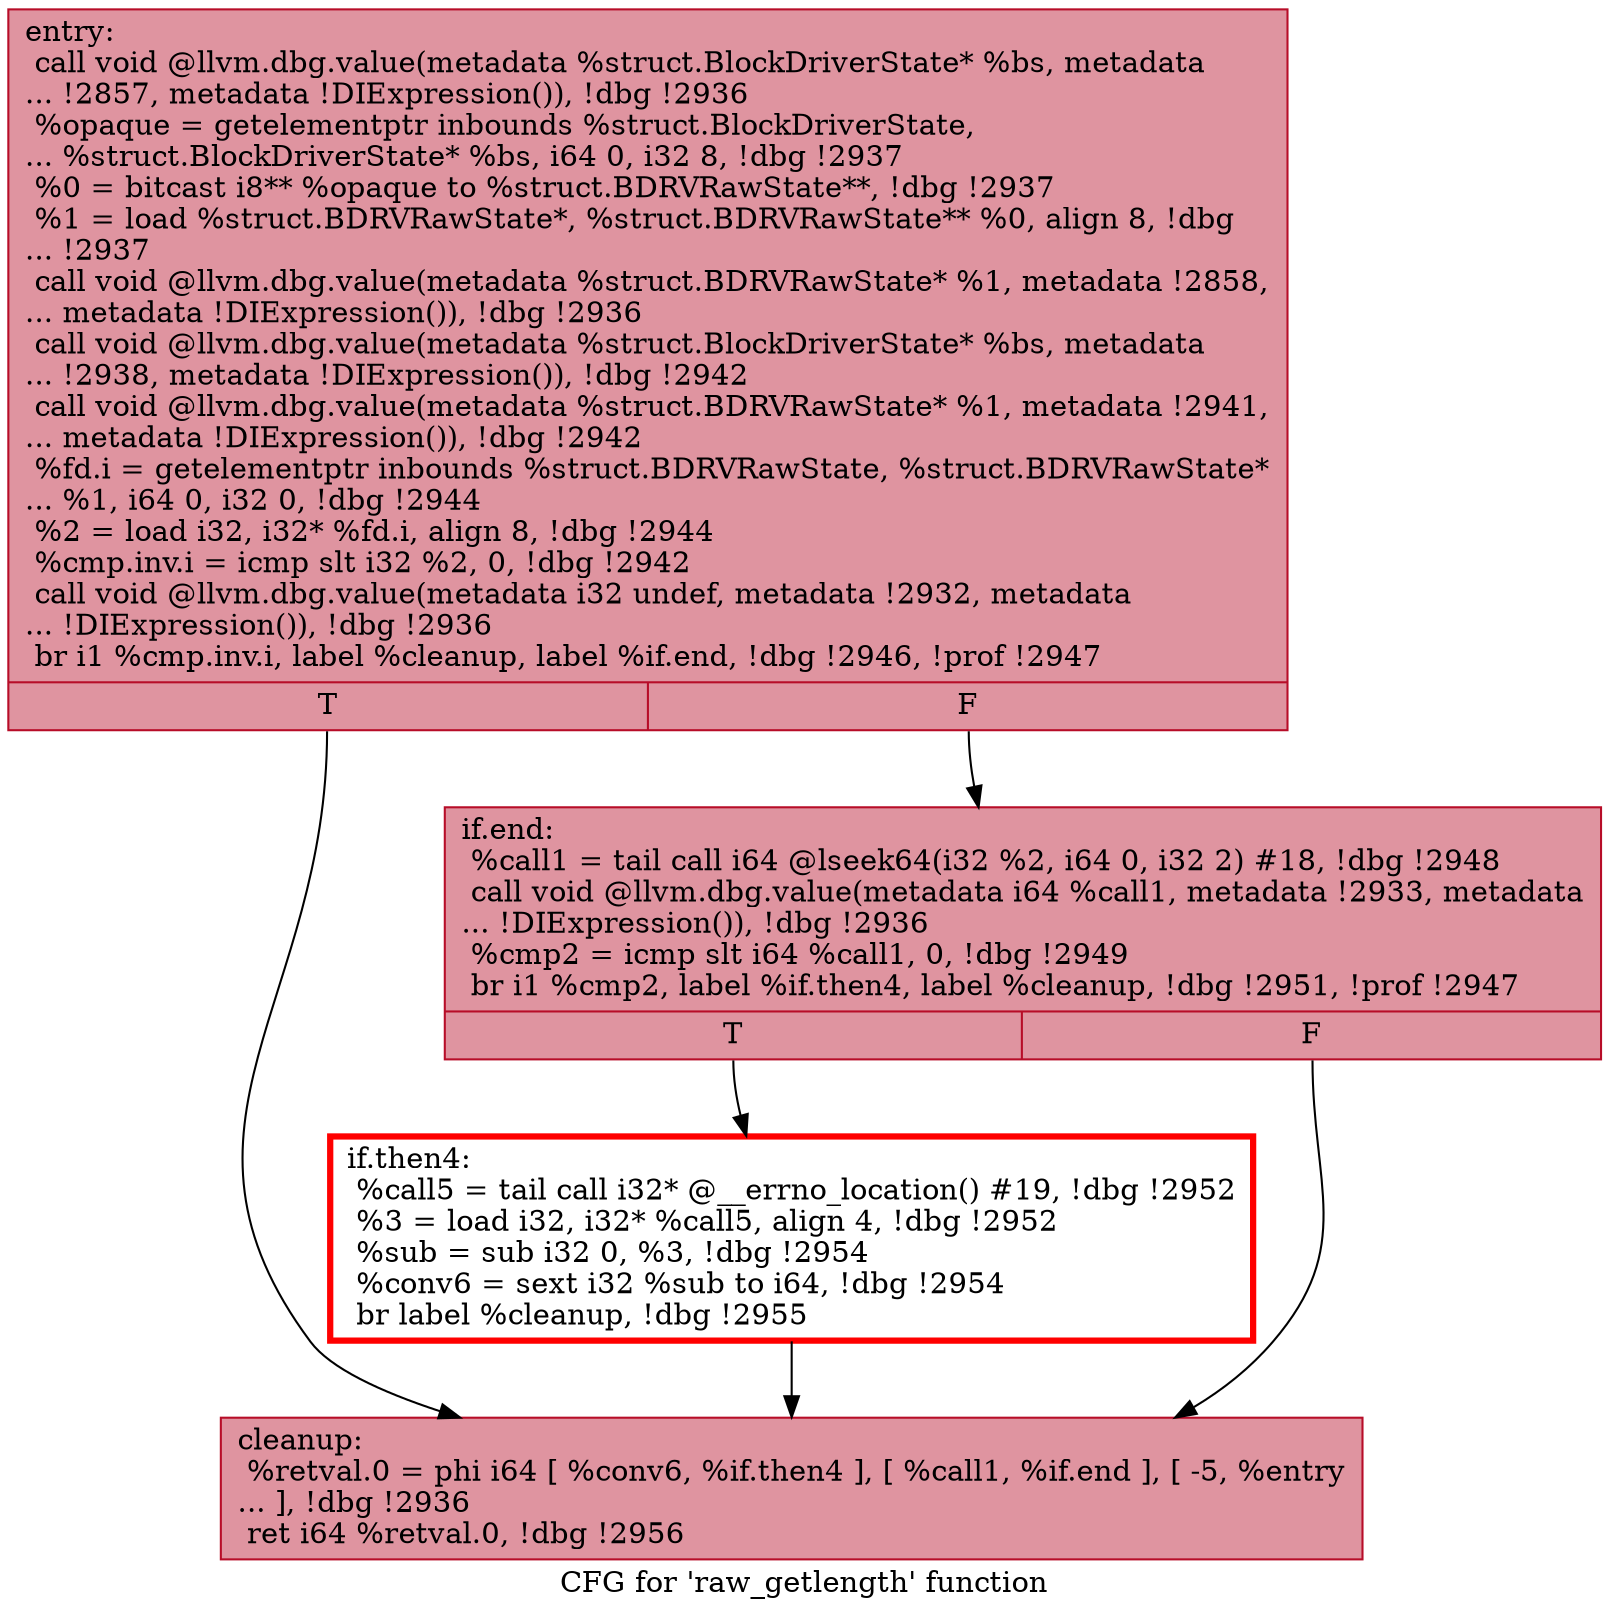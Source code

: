 digraph "CFG for 'raw_getlength' function" {
	label="CFG for 'raw_getlength' function";

	Node0x555823269250 [shape=record,color="#b70d28ff", style=filled, fillcolor="#b70d2870",label="{entry:\l  call void @llvm.dbg.value(metadata %struct.BlockDriverState* %bs, metadata\l... !2857, metadata !DIExpression()), !dbg !2936\l  %opaque = getelementptr inbounds %struct.BlockDriverState,\l... %struct.BlockDriverState* %bs, i64 0, i32 8, !dbg !2937\l  %0 = bitcast i8** %opaque to %struct.BDRVRawState**, !dbg !2937\l  %1 = load %struct.BDRVRawState*, %struct.BDRVRawState** %0, align 8, !dbg\l... !2937\l  call void @llvm.dbg.value(metadata %struct.BDRVRawState* %1, metadata !2858,\l... metadata !DIExpression()), !dbg !2936\l  call void @llvm.dbg.value(metadata %struct.BlockDriverState* %bs, metadata\l... !2938, metadata !DIExpression()), !dbg !2942\l  call void @llvm.dbg.value(metadata %struct.BDRVRawState* %1, metadata !2941,\l... metadata !DIExpression()), !dbg !2942\l  %fd.i = getelementptr inbounds %struct.BDRVRawState, %struct.BDRVRawState*\l... %1, i64 0, i32 0, !dbg !2944\l  %2 = load i32, i32* %fd.i, align 8, !dbg !2944\l  %cmp.inv.i = icmp slt i32 %2, 0, !dbg !2942\l  call void @llvm.dbg.value(metadata i32 undef, metadata !2932, metadata\l... !DIExpression()), !dbg !2936\l  br i1 %cmp.inv.i, label %cleanup, label %if.end, !dbg !2946, !prof !2947\l|{<s0>T|<s1>F}}"];
	Node0x555823269250:s0 -> Node0x555823276bc0;
	Node0x555823269250:s1 -> Node0x555823276350;
	Node0x555823276350 [shape=record,color="#b70d28ff", style=filled, fillcolor="#b70d2870",label="{if.end:                                           \l  %call1 = tail call i64 @lseek64(i32 %2, i64 0, i32 2) #18, !dbg !2948\l  call void @llvm.dbg.value(metadata i64 %call1, metadata !2933, metadata\l... !DIExpression()), !dbg !2936\l  %cmp2 = icmp slt i64 %call1, 0, !dbg !2949\l  br i1 %cmp2, label %if.then4, label %cleanup, !dbg !2951, !prof !2947\l|{<s0>T|<s1>F}}"];
	Node0x555823276350:s0 -> Node0x555823277300;
	Node0x555823276350:s1 -> Node0x555823276bc0;
	Node0x555823277300 [shape=record,penwidth=3.0, color="red",label="{if.then4:                                         \l  %call5 = tail call i32* @__errno_location() #19, !dbg !2952\l  %3 = load i32, i32* %call5, align 4, !dbg !2952\l  %sub = sub i32 0, %3, !dbg !2954\l  %conv6 = sext i32 %sub to i64, !dbg !2954\l  br label %cleanup, !dbg !2955\l}"];
	Node0x555823277300 -> Node0x555823276bc0;
	Node0x555823276bc0 [shape=record,color="#b70d28ff", style=filled, fillcolor="#b70d2870",label="{cleanup:                                          \l  %retval.0 = phi i64 [ %conv6, %if.then4 ], [ %call1, %if.end ], [ -5, %entry\l... ], !dbg !2936\l  ret i64 %retval.0, !dbg !2956\l}"];
}
